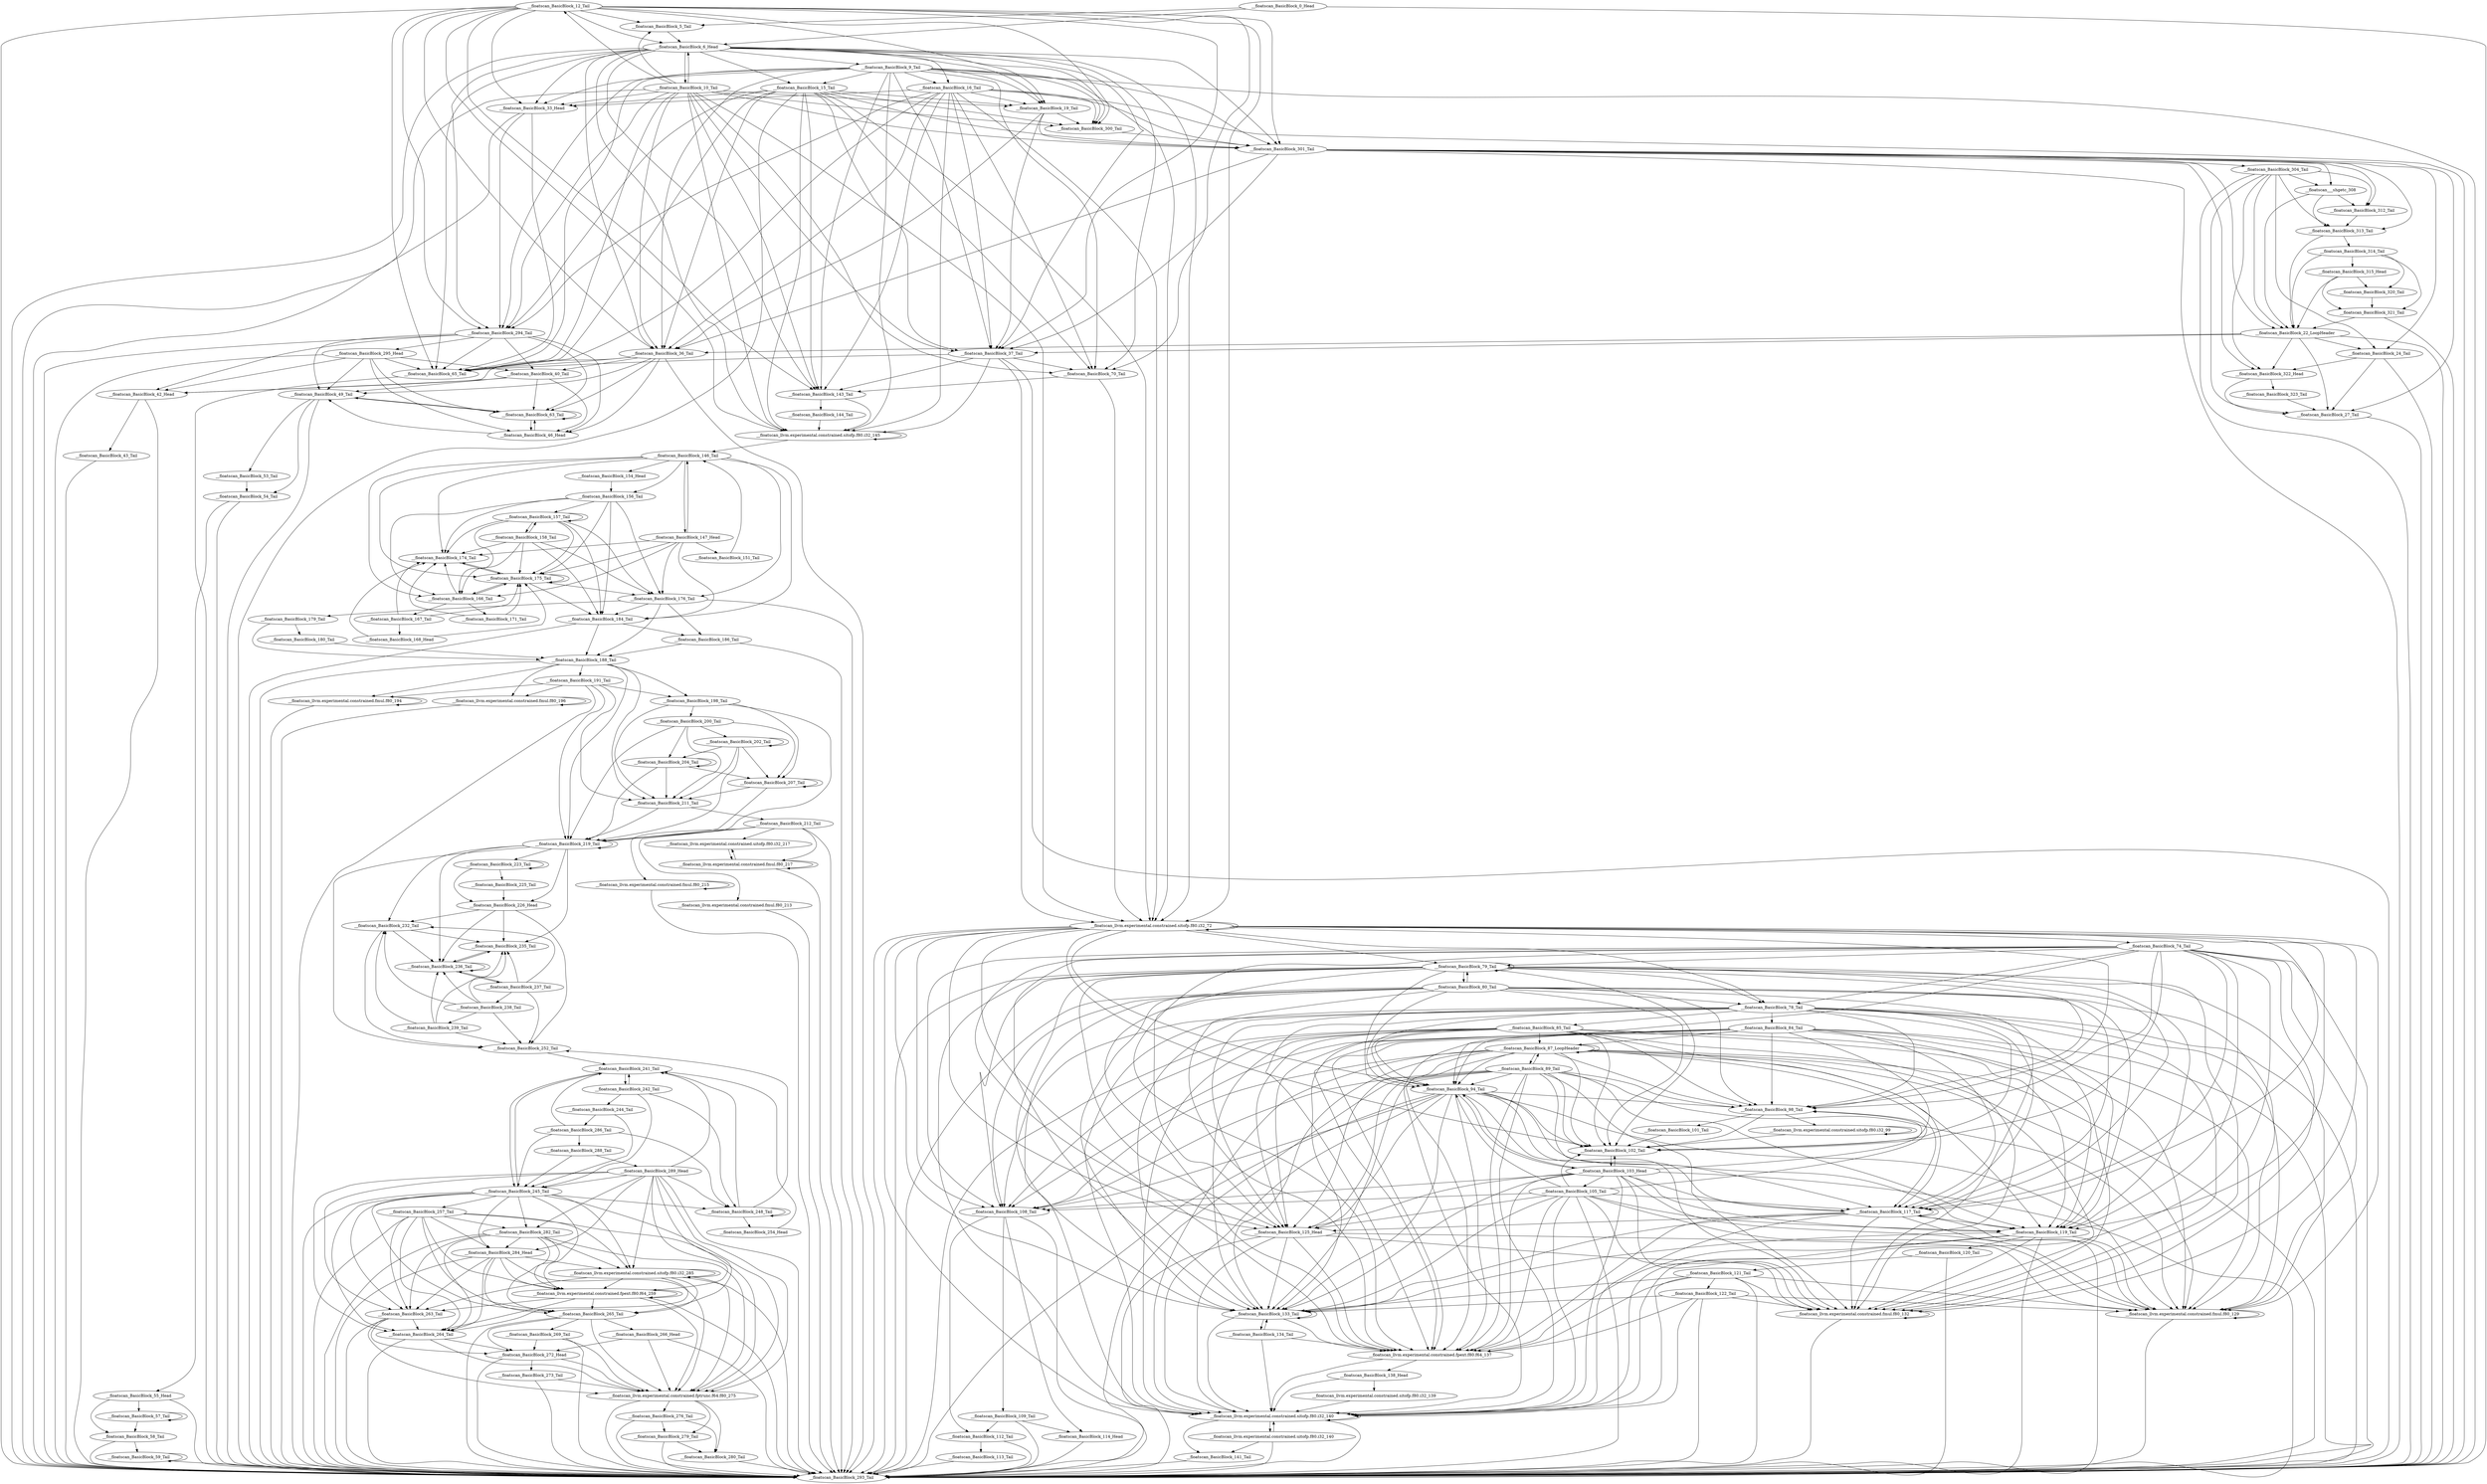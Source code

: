 digraph G {
    "__floatscan_BasicBlock_65_Tail" -> "__floatscan_BasicBlock_293_Tail"
    "__floatscan_llvm.experimental.constrained.sitofp.f80.i32_72" -> "__floatscan_llvm.experimental.constrained.sitofp.f80.i32_72"
    "__floatscan_llvm.experimental.constrained.sitofp.f80.i32_72" -> "__floatscan_llvm.experimental.constrained.fmul.f80_129"
    "__floatscan_llvm.experimental.constrained.sitofp.f80.i32_72" -> "__floatscan_BasicBlock_78_Tail"
    "__floatscan_llvm.experimental.constrained.sitofp.f80.i32_72" -> "__floatscan_BasicBlock_125_Head"
    "__floatscan_llvm.experimental.constrained.sitofp.f80.i32_72" -> "__floatscan_llvm.experimental.constrained.fmul.f80_132"
    "__floatscan_llvm.experimental.constrained.sitofp.f80.i32_72" -> "__floatscan_BasicBlock_94_Tail"
    "__floatscan_llvm.experimental.constrained.sitofp.f80.i32_72" -> "__floatscan_BasicBlock_119_Tail"
    "__floatscan_llvm.experimental.constrained.sitofp.f80.i32_72" -> "__floatscan_BasicBlock_74_Tail"
    "__floatscan_llvm.experimental.constrained.sitofp.f80.i32_72" -> "__floatscan_BasicBlock_117_Tail"
    "__floatscan_llvm.experimental.constrained.sitofp.f80.i32_72" -> "__floatscan_BasicBlock_98_Tail"
    "__floatscan_llvm.experimental.constrained.sitofp.f80.i32_72" -> "__floatscan_BasicBlock_102_Tail"
    "__floatscan_llvm.experimental.constrained.sitofp.f80.i32_72" -> "__floatscan_llvm.experimental.constrained.sitofp.f80.i32_140"
    "__floatscan_llvm.experimental.constrained.sitofp.f80.i32_72" -> "__floatscan_BasicBlock_293_Tail"
    "__floatscan_llvm.experimental.constrained.sitofp.f80.i32_72" -> "__floatscan_BasicBlock_133_Tail"
    "__floatscan_llvm.experimental.constrained.sitofp.f80.i32_72" -> "__floatscan_BasicBlock_108_Tail"
    "__floatscan_llvm.experimental.constrained.sitofp.f80.i32_72" -> "__floatscan_BasicBlock_79_Tail"
    "__floatscan_llvm.experimental.constrained.sitofp.f80.i32_72" -> "__floatscan_llvm.experimental.constrained.fpext.f80.f64_137"
    "__floatscan_BasicBlock_70_Tail" -> "__floatscan_llvm.experimental.constrained.sitofp.f80.i32_72"
    "__floatscan_BasicBlock_70_Tail" -> "__floatscan_BasicBlock_143_Tail"
    "__floatscan_llvm.experimental.constrained.fmul.f80_129" -> "__floatscan_llvm.experimental.constrained.fmul.f80_129"
    "__floatscan_llvm.experimental.constrained.fmul.f80_129" -> "__floatscan_BasicBlock_293_Tail"
    "__floatscan_llvm.experimental.constrained.uitofp.f80.i32_217" -> "__floatscan_llvm.experimental.constrained.fmul.f80_217"
    "__floatscan_llvm.experimental.constrained.fmul.f80_217" -> "__floatscan_llvm.experimental.constrained.uitofp.f80.i32_217"
    "__floatscan_llvm.experimental.constrained.fmul.f80_217" -> "__floatscan_llvm.experimental.constrained.fmul.f80_217"
    "__floatscan_llvm.experimental.constrained.fmul.f80_217" -> "__floatscan_BasicBlock_293_Tail"
    "__floatscan_BasicBlock_232_Tail" -> "__floatscan_BasicBlock_235_Tail"
    "__floatscan_BasicBlock_232_Tail" -> "__floatscan_BasicBlock_252_Tail"
    "__floatscan_BasicBlock_232_Tail" -> "__floatscan_BasicBlock_236_Tail"
    "__floatscan_BasicBlock_78_Tail" -> "__floatscan_llvm.experimental.constrained.fmul.f80_129"
    "__floatscan_BasicBlock_78_Tail" -> "__floatscan_BasicBlock_125_Head"
    "__floatscan_BasicBlock_78_Tail" -> "__floatscan_llvm.experimental.constrained.fmul.f80_132"
    "__floatscan_BasicBlock_78_Tail" -> "__floatscan_BasicBlock_94_Tail"
    "__floatscan_BasicBlock_78_Tail" -> "__floatscan_BasicBlock_119_Tail"
    "__floatscan_BasicBlock_78_Tail" -> "__floatscan_BasicBlock_117_Tail"
    "__floatscan_BasicBlock_78_Tail" -> "__floatscan_BasicBlock_98_Tail"
    "__floatscan_BasicBlock_78_Tail" -> "__floatscan_BasicBlock_102_Tail"
    "__floatscan_BasicBlock_78_Tail" -> "__floatscan_llvm.experimental.constrained.sitofp.f80.i32_140"
    "__floatscan_BasicBlock_78_Tail" -> "__floatscan_BasicBlock_293_Tail"
    "__floatscan_BasicBlock_78_Tail" -> "__floatscan_BasicBlock_133_Tail"
    "__floatscan_BasicBlock_78_Tail" -> "__floatscan_BasicBlock_84_Tail"
    "__floatscan_BasicBlock_78_Tail" -> "__floatscan_BasicBlock_85_Tail"
    "__floatscan_BasicBlock_78_Tail" -> "__floatscan_BasicBlock_108_Tail"
    "__floatscan_BasicBlock_78_Tail" -> "__floatscan_llvm.experimental.constrained.fpext.f80.f64_137"
    "__floatscan_llvm.experimental.constrained.sitofp.f80.i32_285" -> "__floatscan_llvm.experimental.constrained.sitofp.f80.i32_285"
    "__floatscan_llvm.experimental.constrained.sitofp.f80.i32_285" -> "__floatscan_llvm.experimental.constrained.fpext.f80.f64_259"
    "__floatscan_llvm.experimental.constrained.sitofp.f80.i32_285" -> "__floatscan_BasicBlock_293_Tail"
    "__floatscan_llvm.experimental.constrained.sitofp.f80.i32_285" -> "__floatscan_BasicBlock_263_Tail"
    "__floatscan_llvm.experimental.constrained.sitofp.f80.i32_285" -> "__floatscan_BasicBlock_264_Tail"
    "__floatscan_llvm.experimental.constrained.sitofp.f80.i32_285" -> "__floatscan_BasicBlock_265_Tail"
    "__floatscan_llvm.experimental.constrained.sitofp.f80.i32_285" -> "__floatscan_llvm.experimental.constrained.fptrunc.f64.f80_275"
    "__floatscan_BasicBlock_53_Tail" -> "__floatscan_BasicBlock_54_Tail"
    "__floatscan_BasicBlock_219_Tail" -> "__floatscan_BasicBlock_232_Tail"
    "__floatscan_BasicBlock_219_Tail" -> "__floatscan_BasicBlock_219_Tail"
    "__floatscan_BasicBlock_219_Tail" -> "__floatscan_BasicBlock_235_Tail"
    "__floatscan_BasicBlock_219_Tail" -> "__floatscan_BasicBlock_223_Tail"
    "__floatscan_BasicBlock_219_Tail" -> "__floatscan_BasicBlock_252_Tail"
    "__floatscan_BasicBlock_219_Tail" -> "__floatscan_BasicBlock_226_Head"
    "__floatscan_BasicBlock_219_Tail" -> "__floatscan_BasicBlock_236_Tail"
    "__floatscan_BasicBlock_24_Tail" -> "__floatscan_BasicBlock_293_Tail"
    "__floatscan_BasicBlock_24_Tail" -> "__floatscan_BasicBlock_27_Tail"
    "__floatscan_BasicBlock_24_Tail" -> "__floatscan_BasicBlock_322_Head"
    "__floatscan_BasicBlock_273_Tail" -> "__floatscan_BasicBlock_293_Tail"
    "__floatscan_BasicBlock_273_Tail" -> "__floatscan_llvm.experimental.constrained.fptrunc.f64.f80_275"
    "__floatscan_BasicBlock_122_Tail" -> "__floatscan_llvm.experimental.constrained.fmul.f80_129"
    "__floatscan_BasicBlock_122_Tail" -> "__floatscan_llvm.experimental.constrained.fmul.f80_132"
    "__floatscan_BasicBlock_122_Tail" -> "__floatscan_llvm.experimental.constrained.sitofp.f80.i32_140"
    "__floatscan_BasicBlock_122_Tail" -> "__floatscan_BasicBlock_293_Tail"
    "__floatscan_BasicBlock_122_Tail" -> "__floatscan_BasicBlock_133_Tail"
    "__floatscan_BasicBlock_122_Tail" -> "__floatscan_llvm.experimental.constrained.fpext.f80.f64_137"
    "__floatscan_BasicBlock_125_Head" -> "__floatscan_llvm.experimental.constrained.fmul.f80_129"
    "__floatscan_BasicBlock_125_Head" -> "__floatscan_llvm.experimental.constrained.fmul.f80_132"
    "__floatscan_BasicBlock_125_Head" -> "__floatscan_llvm.experimental.constrained.sitofp.f80.i32_140"
    "__floatscan_BasicBlock_125_Head" -> "__floatscan_BasicBlock_293_Tail"
    "__floatscan_BasicBlock_125_Head" -> "__floatscan_BasicBlock_133_Tail"
    "__floatscan_BasicBlock_125_Head" -> "__floatscan_llvm.experimental.constrained.fpext.f80.f64_137"
    "__floatscan_BasicBlock_235_Tail" -> "__floatscan_BasicBlock_236_Tail"
    "__floatscan_BasicBlock_242_Tail" -> "__floatscan_BasicBlock_244_Tail"
    "__floatscan_BasicBlock_242_Tail" -> "__floatscan_BasicBlock_245_Tail"
    "__floatscan_BasicBlock_242_Tail" -> "__floatscan_BasicBlock_241_Tail"
    "__floatscan_BasicBlock_242_Tail" -> "__floatscan_BasicBlock_248_Tail"
    "__floatscan_BasicBlock_244_Tail" -> "__floatscan_BasicBlock_245_Tail"
    "__floatscan_BasicBlock_244_Tail" -> "__floatscan_BasicBlock_286_Tail"
    "__floatscan_BasicBlock_49_Tail" -> "__floatscan_BasicBlock_53_Tail"
    "__floatscan_BasicBlock_49_Tail" -> "__floatscan_BasicBlock_293_Tail"
    "__floatscan_BasicBlock_49_Tail" -> "__floatscan_BasicBlock_63_Tail"
    "__floatscan_BasicBlock_49_Tail" -> "__floatscan_BasicBlock_54_Tail"
    "__floatscan_BasicBlock_171_Tail" -> "__floatscan_BasicBlock_174_Tail"
    "__floatscan_BasicBlock_171_Tail" -> "__floatscan_BasicBlock_175_Tail"
    "__floatscan_BasicBlock_202_Tail" -> "__floatscan_BasicBlock_219_Tail"
    "__floatscan_BasicBlock_202_Tail" -> "__floatscan_BasicBlock_202_Tail"
    "__floatscan_BasicBlock_202_Tail" -> "__floatscan_BasicBlock_211_Tail"
    "__floatscan_BasicBlock_202_Tail" -> "__floatscan_BasicBlock_207_Tail"
    "__floatscan_BasicBlock_202_Tail" -> "__floatscan_BasicBlock_204_Tail"
    "__floatscan_BasicBlock_211_Tail" -> "__floatscan_BasicBlock_219_Tail"
    "__floatscan_BasicBlock_211_Tail" -> "__floatscan_BasicBlock_212_Tail"
    "__floatscan_BasicBlock_280_Tail" -> "__floatscan_BasicBlock_293_Tail"
    "__floatscan_BasicBlock_323_Tail" -> "__floatscan_BasicBlock_27_Tail"
    "__floatscan_BasicBlock_143_Tail" -> "__floatscan_BasicBlock_144_Tail"
    "__floatscan_BasicBlock_143_Tail" -> "__floatscan_llvm.experimental.constrained.sitofp.f80.i32_145"
    "__floatscan_BasicBlock_89_Tail" -> "__floatscan_llvm.experimental.constrained.fmul.f80_129"
    "__floatscan_BasicBlock_89_Tail" -> "__floatscan_BasicBlock_125_Head"
    "__floatscan_BasicBlock_89_Tail" -> "__floatscan_llvm.experimental.constrained.fmul.f80_132"
    "__floatscan_BasicBlock_89_Tail" -> "__floatscan_BasicBlock_94_Tail"
    "__floatscan_BasicBlock_89_Tail" -> "__floatscan_BasicBlock_119_Tail"
    "__floatscan_BasicBlock_89_Tail" -> "__floatscan_BasicBlock_117_Tail"
    "__floatscan_BasicBlock_89_Tail" -> "__floatscan_BasicBlock_98_Tail"
    "__floatscan_BasicBlock_89_Tail" -> "__floatscan_BasicBlock_102_Tail"
    "__floatscan_BasicBlock_89_Tail" -> "__floatscan_llvm.experimental.constrained.sitofp.f80.i32_140"
    "__floatscan_BasicBlock_89_Tail" -> "__floatscan_BasicBlock_293_Tail"
    "__floatscan_BasicBlock_89_Tail" -> "__floatscan_BasicBlock_133_Tail"
    "__floatscan_BasicBlock_89_Tail" -> "__floatscan_BasicBlock_87_LoopHeader"
    "__floatscan_BasicBlock_89_Tail" -> "__floatscan_BasicBlock_108_Tail"
    "__floatscan_BasicBlock_89_Tail" -> "__floatscan_llvm.experimental.constrained.fpext.f80.f64_137"
    "__floatscan_BasicBlock_245_Tail" -> "__floatscan_llvm.experimental.constrained.sitofp.f80.i32_285"
    "__floatscan_BasicBlock_245_Tail" -> "__floatscan_BasicBlock_241_Tail"
    "__floatscan_BasicBlock_245_Tail" -> "__floatscan_llvm.experimental.constrained.fpext.f80.f64_259"
    "__floatscan_BasicBlock_245_Tail" -> "__floatscan_BasicBlock_293_Tail"
    "__floatscan_BasicBlock_245_Tail" -> "__floatscan_BasicBlock_248_Tail"
    "__floatscan_BasicBlock_245_Tail" -> "__floatscan_BasicBlock_263_Tail"
    "__floatscan_BasicBlock_245_Tail" -> "__floatscan_BasicBlock_264_Tail"
    "__floatscan_BasicBlock_245_Tail" -> "__floatscan_BasicBlock_265_Tail"
    "__floatscan_BasicBlock_245_Tail" -> "__floatscan_BasicBlock_282_Tail"
    "__floatscan_BasicBlock_245_Tail" -> "__floatscan_BasicBlock_284_Head"
    "__floatscan_BasicBlock_245_Tail" -> "__floatscan_BasicBlock_257_Tail"
    "__floatscan_BasicBlock_245_Tail" -> "__floatscan_llvm.experimental.constrained.fptrunc.f64.f80_275"
    "__floatscan_BasicBlock_207_Tail" -> "__floatscan_BasicBlock_219_Tail"
    "__floatscan_BasicBlock_207_Tail" -> "__floatscan_BasicBlock_211_Tail"
    "__floatscan_BasicBlock_207_Tail" -> "__floatscan_BasicBlock_207_Tail"
    "__floatscan_llvm.experimental.constrained.fmul.f80_132" -> "__floatscan_llvm.experimental.constrained.fmul.f80_132"
    "__floatscan_llvm.experimental.constrained.fmul.f80_132" -> "__floatscan_BasicBlock_293_Tail"
    "__floatscan_BasicBlock_46_Head" -> "__floatscan_BasicBlock_49_Tail"
    "__floatscan_BasicBlock_46_Head" -> "__floatscan_BasicBlock_63_Tail"
    "__floatscan_BasicBlock_94_Tail" -> "__floatscan_llvm.experimental.constrained.fmul.f80_129"
    "__floatscan_BasicBlock_94_Tail" -> "__floatscan_BasicBlock_125_Head"
    "__floatscan_BasicBlock_94_Tail" -> "__floatscan_llvm.experimental.constrained.fmul.f80_132"
    "__floatscan_BasicBlock_94_Tail" -> "__floatscan_BasicBlock_119_Tail"
    "__floatscan_BasicBlock_94_Tail" -> "__floatscan_BasicBlock_117_Tail"
    "__floatscan_BasicBlock_94_Tail" -> "__floatscan_BasicBlock_98_Tail"
    "__floatscan_BasicBlock_94_Tail" -> "__floatscan_BasicBlock_102_Tail"
    "__floatscan_BasicBlock_94_Tail" -> "__floatscan_BasicBlock_103_Head"
    "__floatscan_BasicBlock_94_Tail" -> "__floatscan_llvm.experimental.constrained.sitofp.f80.i32_140"
    "__floatscan_BasicBlock_94_Tail" -> "__floatscan_BasicBlock_293_Tail"
    "__floatscan_BasicBlock_94_Tail" -> "__floatscan_BasicBlock_133_Tail"
    "__floatscan_BasicBlock_94_Tail" -> "__floatscan_BasicBlock_108_Tail"
    "__floatscan_BasicBlock_94_Tail" -> "__floatscan_llvm.experimental.constrained.fpext.f80.f64_137"
    "__floatscan_BasicBlock_12_Tail" -> "__floatscan_BasicBlock_65_Tail"
    "__floatscan_BasicBlock_12_Tail" -> "__floatscan_llvm.experimental.constrained.sitofp.f80.i32_72"
    "__floatscan_BasicBlock_12_Tail" -> "__floatscan_BasicBlock_70_Tail"
    "__floatscan_BasicBlock_12_Tail" -> "__floatscan_BasicBlock_143_Tail"
    "__floatscan_BasicBlock_12_Tail" -> "__floatscan_BasicBlock_293_Tail"
    "__floatscan_BasicBlock_12_Tail" -> "__floatscan_BasicBlock_294_Tail"
    "__floatscan_BasicBlock_12_Tail" -> "__floatscan_BasicBlock_33_Head"
    "__floatscan_BasicBlock_12_Tail" -> "__floatscan_llvm.experimental.constrained.sitofp.f80.i32_145"
    "__floatscan_BasicBlock_12_Tail" -> "__floatscan_BasicBlock_19_Tail"
    "__floatscan_BasicBlock_12_Tail" -> "__floatscan_BasicBlock_5_Tail"
    "__floatscan_BasicBlock_12_Tail" -> "__floatscan_BasicBlock_6_Head"
    "__floatscan_BasicBlock_12_Tail" -> "__floatscan_BasicBlock_36_Tail"
    "__floatscan_BasicBlock_12_Tail" -> "__floatscan_BasicBlock_37_Tail"
    "__floatscan_BasicBlock_12_Tail" -> "__floatscan_BasicBlock_300_Tail"
    "__floatscan_BasicBlock_12_Tail" -> "__floatscan_BasicBlock_301_Tail"
    "__floatscan_BasicBlock_186_Tail" -> "__floatscan_BasicBlock_293_Tail"
    "__floatscan_BasicBlock_186_Tail" -> "__floatscan_BasicBlock_188_Tail"
    "__floatscan_BasicBlock_154_Head" -> "__floatscan_BasicBlock_156_Tail"
    "__floatscan_BasicBlock_184_Tail" -> "__floatscan_BasicBlock_186_Tail"
    "__floatscan_BasicBlock_184_Tail" -> "__floatscan_BasicBlock_293_Tail"
    "__floatscan_BasicBlock_184_Tail" -> "__floatscan_BasicBlock_188_Tail"
    "__floatscan_BasicBlock_239_Tail" -> "__floatscan_BasicBlock_232_Tail"
    "__floatscan_BasicBlock_239_Tail" -> "__floatscan_BasicBlock_235_Tail"
    "__floatscan_BasicBlock_239_Tail" -> "__floatscan_BasicBlock_252_Tail"
    "__floatscan_BasicBlock_239_Tail" -> "__floatscan_BasicBlock_236_Tail"
    "__floatscan_BasicBlock_241_Tail" -> "__floatscan_BasicBlock_242_Tail"
    "__floatscan_BasicBlock_241_Tail" -> "__floatscan_BasicBlock_245_Tail"
    "__floatscan_BasicBlock_119_Tail" -> "__floatscan_llvm.experimental.constrained.fmul.f80_129"
    "__floatscan_BasicBlock_119_Tail" -> "__floatscan_llvm.experimental.constrained.fmul.f80_132"
    "__floatscan_BasicBlock_119_Tail" -> "__floatscan_llvm.experimental.constrained.sitofp.f80.i32_140"
    "__floatscan_BasicBlock_119_Tail" -> "__floatscan_BasicBlock_293_Tail"
    "__floatscan_BasicBlock_119_Tail" -> "__floatscan_BasicBlock_133_Tail"
    "__floatscan_BasicBlock_119_Tail" -> "__floatscan_BasicBlock_120_Tail"
    "__floatscan_BasicBlock_119_Tail" -> "__floatscan_llvm.experimental.constrained.fpext.f80.f64_137"
    "__floatscan_BasicBlock_74_Tail" -> "__floatscan_llvm.experimental.constrained.fmul.f80_129"
    "__floatscan_BasicBlock_74_Tail" -> "__floatscan_BasicBlock_78_Tail"
    "__floatscan_BasicBlock_74_Tail" -> "__floatscan_BasicBlock_125_Head"
    "__floatscan_BasicBlock_74_Tail" -> "__floatscan_llvm.experimental.constrained.fmul.f80_132"
    "__floatscan_BasicBlock_74_Tail" -> "__floatscan_BasicBlock_94_Tail"
    "__floatscan_BasicBlock_74_Tail" -> "__floatscan_BasicBlock_119_Tail"
    "__floatscan_BasicBlock_74_Tail" -> "__floatscan_BasicBlock_117_Tail"
    "__floatscan_BasicBlock_74_Tail" -> "__floatscan_BasicBlock_98_Tail"
    "__floatscan_BasicBlock_74_Tail" -> "__floatscan_BasicBlock_102_Tail"
    "__floatscan_BasicBlock_74_Tail" -> "__floatscan_llvm.experimental.constrained.sitofp.f80.i32_140"
    "__floatscan_BasicBlock_74_Tail" -> "__floatscan_BasicBlock_293_Tail"
    "__floatscan_BasicBlock_74_Tail" -> "__floatscan_BasicBlock_133_Tail"
    "__floatscan_BasicBlock_74_Tail" -> "__floatscan_BasicBlock_108_Tail"
    "__floatscan_BasicBlock_74_Tail" -> "__floatscan_BasicBlock_79_Tail"
    "__floatscan_BasicBlock_74_Tail" -> "__floatscan_llvm.experimental.constrained.fpext.f80.f64_137"
    "__floatscan_BasicBlock_117_Tail" -> "__floatscan_llvm.experimental.constrained.fmul.f80_129"
    "__floatscan_BasicBlock_117_Tail" -> "__floatscan_BasicBlock_125_Head"
    "__floatscan_BasicBlock_117_Tail" -> "__floatscan_llvm.experimental.constrained.fmul.f80_132"
    "__floatscan_BasicBlock_117_Tail" -> "__floatscan_BasicBlock_119_Tail"
    "__floatscan_BasicBlock_117_Tail" -> "__floatscan_BasicBlock_117_Tail"
    "__floatscan_BasicBlock_117_Tail" -> "__floatscan_llvm.experimental.constrained.sitofp.f80.i32_140"
    "__floatscan_BasicBlock_117_Tail" -> "__floatscan_BasicBlock_293_Tail"
    "__floatscan_BasicBlock_117_Tail" -> "__floatscan_BasicBlock_133_Tail"
    "__floatscan_BasicBlock_117_Tail" -> "__floatscan_llvm.experimental.constrained.fpext.f80.f64_137"
    "__floatscan_BasicBlock_0_Head" -> "__floatscan_BasicBlock_293_Tail"
    "__floatscan_BasicBlock_0_Head" -> "__floatscan_BasicBlock_5_Tail"
    "__floatscan_BasicBlock_0_Head" -> "__floatscan_BasicBlock_6_Head"
    "__floatscan_BasicBlock_105_Tail" -> "__floatscan_llvm.experimental.constrained.fmul.f80_129"
    "__floatscan_BasicBlock_105_Tail" -> "__floatscan_BasicBlock_125_Head"
    "__floatscan_BasicBlock_105_Tail" -> "__floatscan_llvm.experimental.constrained.fmul.f80_132"
    "__floatscan_BasicBlock_105_Tail" -> "__floatscan_BasicBlock_94_Tail"
    "__floatscan_BasicBlock_105_Tail" -> "__floatscan_BasicBlock_119_Tail"
    "__floatscan_BasicBlock_105_Tail" -> "__floatscan_BasicBlock_117_Tail"
    "__floatscan_BasicBlock_105_Tail" -> "__floatscan_BasicBlock_98_Tail"
    "__floatscan_BasicBlock_105_Tail" -> "__floatscan_BasicBlock_102_Tail"
    "__floatscan_BasicBlock_105_Tail" -> "__floatscan_llvm.experimental.constrained.sitofp.f80.i32_140"
    "__floatscan_BasicBlock_105_Tail" -> "__floatscan_BasicBlock_293_Tail"
    "__floatscan_BasicBlock_105_Tail" -> "__floatscan_BasicBlock_133_Tail"
    "__floatscan_BasicBlock_105_Tail" -> "__floatscan_BasicBlock_108_Tail"
    "__floatscan_BasicBlock_105_Tail" -> "__floatscan_llvm.experimental.constrained.fpext.f80.f64_137"
    "__floatscan_BasicBlock_98_Tail" -> "__floatscan_llvm.experimental.constrained.sitofp.f80.i32_99"
    "__floatscan_BasicBlock_98_Tail" -> "__floatscan_BasicBlock_101_Tail"
    "__floatscan_BasicBlock_98_Tail" -> "__floatscan_BasicBlock_102_Tail"
    "__floatscan_llvm.experimental.constrained.sitofp.f80.i32_99" -> "__floatscan_llvm.experimental.constrained.sitofp.f80.i32_99"
    "__floatscan_llvm.experimental.constrained.sitofp.f80.i32_99" -> "__floatscan_BasicBlock_102_Tail"
    "__floatscan_llvm.experimental.constrained.fmul.f80_194" -> "__floatscan_llvm.experimental.constrained.fmul.f80_194"
    "__floatscan_llvm.experimental.constrained.fmul.f80_194" -> "__floatscan_BasicBlock_293_Tail"
    "__floatscan_BasicBlock_304_Tail" -> "__floatscan_BasicBlock_24_Tail"
    "__floatscan_BasicBlock_304_Tail" -> "__floatscan_BasicBlock_293_Tail"
    "__floatscan_BasicBlock_304_Tail" -> "__floatscan_BasicBlock_22_LoopHeader"
    "__floatscan_BasicBlock_304_Tail" -> "__floatscan___shgetc_308"
    "__floatscan_BasicBlock_304_Tail" -> "__floatscan_BasicBlock_312_Tail"
    "__floatscan_BasicBlock_304_Tail" -> "__floatscan_BasicBlock_313_Tail"
    "__floatscan_BasicBlock_304_Tail" -> "__floatscan_BasicBlock_27_Tail"
    "__floatscan_BasicBlock_304_Tail" -> "__floatscan_BasicBlock_322_Head"
    "__floatscan_BasicBlock_101_Tail" -> "__floatscan_BasicBlock_102_Tail"
    "__floatscan_BasicBlock_102_Tail" -> "__floatscan_BasicBlock_103_Head"
    "__floatscan_BasicBlock_103_Head" -> "__floatscan_llvm.experimental.constrained.fmul.f80_129"
    "__floatscan_BasicBlock_103_Head" -> "__floatscan_BasicBlock_125_Head"
    "__floatscan_BasicBlock_103_Head" -> "__floatscan_llvm.experimental.constrained.fmul.f80_132"
    "__floatscan_BasicBlock_103_Head" -> "__floatscan_BasicBlock_94_Tail"
    "__floatscan_BasicBlock_103_Head" -> "__floatscan_BasicBlock_119_Tail"
    "__floatscan_BasicBlock_103_Head" -> "__floatscan_BasicBlock_117_Tail"
    "__floatscan_BasicBlock_103_Head" -> "__floatscan_BasicBlock_105_Tail"
    "__floatscan_BasicBlock_103_Head" -> "__floatscan_BasicBlock_98_Tail"
    "__floatscan_BasicBlock_103_Head" -> "__floatscan_BasicBlock_102_Tail"
    "__floatscan_BasicBlock_103_Head" -> "__floatscan_llvm.experimental.constrained.sitofp.f80.i32_140"
    "__floatscan_BasicBlock_103_Head" -> "__floatscan_BasicBlock_293_Tail"
    "__floatscan_BasicBlock_103_Head" -> "__floatscan_BasicBlock_133_Tail"
    "__floatscan_BasicBlock_103_Head" -> "__floatscan_BasicBlock_108_Tail"
    "__floatscan_BasicBlock_103_Head" -> "__floatscan_llvm.experimental.constrained.fpext.f80.f64_137"
    "__floatscan_BasicBlock_141_Tail" -> "__floatscan_BasicBlock_293_Tail"
    "__floatscan_BasicBlock_15_Tail" -> "__floatscan_BasicBlock_65_Tail"
    "__floatscan_BasicBlock_15_Tail" -> "__floatscan_llvm.experimental.constrained.sitofp.f80.i32_72"
    "__floatscan_BasicBlock_15_Tail" -> "__floatscan_BasicBlock_70_Tail"
    "__floatscan_BasicBlock_15_Tail" -> "__floatscan_BasicBlock_143_Tail"
    "__floatscan_BasicBlock_15_Tail" -> "__floatscan_BasicBlock_293_Tail"
    "__floatscan_BasicBlock_15_Tail" -> "__floatscan_BasicBlock_294_Tail"
    "__floatscan_BasicBlock_15_Tail" -> "__floatscan_BasicBlock_33_Head"
    "__floatscan_BasicBlock_15_Tail" -> "__floatscan_llvm.experimental.constrained.sitofp.f80.i32_145"
    "__floatscan_BasicBlock_15_Tail" -> "__floatscan_BasicBlock_19_Tail"
    "__floatscan_BasicBlock_15_Tail" -> "__floatscan_BasicBlock_36_Tail"
    "__floatscan_BasicBlock_15_Tail" -> "__floatscan_BasicBlock_37_Tail"
    "__floatscan_BasicBlock_15_Tail" -> "__floatscan_BasicBlock_300_Tail"
    "__floatscan_BasicBlock_15_Tail" -> "__floatscan_BasicBlock_301_Tail"
    "__floatscan_BasicBlock_16_Tail" -> "__floatscan_BasicBlock_65_Tail"
    "__floatscan_BasicBlock_16_Tail" -> "__floatscan_llvm.experimental.constrained.sitofp.f80.i32_72"
    "__floatscan_BasicBlock_16_Tail" -> "__floatscan_BasicBlock_70_Tail"
    "__floatscan_BasicBlock_16_Tail" -> "__floatscan_BasicBlock_143_Tail"
    "__floatscan_BasicBlock_16_Tail" -> "__floatscan_BasicBlock_293_Tail"
    "__floatscan_BasicBlock_16_Tail" -> "__floatscan_BasicBlock_294_Tail"
    "__floatscan_BasicBlock_16_Tail" -> "__floatscan_BasicBlock_33_Head"
    "__floatscan_BasicBlock_16_Tail" -> "__floatscan_llvm.experimental.constrained.sitofp.f80.i32_145"
    "__floatscan_BasicBlock_16_Tail" -> "__floatscan_BasicBlock_19_Tail"
    "__floatscan_BasicBlock_16_Tail" -> "__floatscan_BasicBlock_36_Tail"
    "__floatscan_BasicBlock_16_Tail" -> "__floatscan_BasicBlock_37_Tail"
    "__floatscan_BasicBlock_16_Tail" -> "__floatscan_BasicBlock_300_Tail"
    "__floatscan_BasicBlock_16_Tail" -> "__floatscan_BasicBlock_301_Tail"
    "__floatscan_BasicBlock_272_Head" -> "__floatscan_BasicBlock_273_Tail"
    "__floatscan_BasicBlock_272_Head" -> "__floatscan_BasicBlock_293_Tail"
    "__floatscan_BasicBlock_272_Head" -> "__floatscan_llvm.experimental.constrained.fptrunc.f64.f80_275"
    "__floatscan_llvm.experimental.constrained.sitofp.f80.i32_140" -> "__floatscan_BasicBlock_141_Tail"
    "__floatscan_llvm.experimental.constrained.sitofp.f80.i32_140" -> "__floatscan_llvm.experimental.constrained.sitofp.f80.i32_140"
    "__floatscan_llvm.experimental.constrained.sitofp.f80.i32_140" -> "__floatscan_llvm.experimental.constrained.uitofp.f80.i32_140"
    "__floatscan_llvm.experimental.constrained.sitofp.f80.i32_140" -> "__floatscan_BasicBlock_293_Tail"
    "__floatscan_llvm.experimental.constrained.uitofp.f80.i32_140" -> "__floatscan_BasicBlock_141_Tail"
    "__floatscan_llvm.experimental.constrained.uitofp.f80.i32_140" -> "__floatscan_llvm.experimental.constrained.sitofp.f80.i32_140"
    "__floatscan_llvm.experimental.constrained.uitofp.f80.i32_140" -> "__floatscan_BasicBlock_293_Tail"
    "__floatscan_llvm.experimental.constrained.fpext.f80.f64_259" -> "__floatscan_llvm.experimental.constrained.fpext.f80.f64_259"
    "__floatscan_llvm.experimental.constrained.fpext.f80.f64_259" -> "__floatscan_BasicBlock_293_Tail"
    "__floatscan_llvm.experimental.constrained.fpext.f80.f64_259" -> "__floatscan_BasicBlock_263_Tail"
    "__floatscan_llvm.experimental.constrained.fpext.f80.f64_259" -> "__floatscan_BasicBlock_264_Tail"
    "__floatscan_llvm.experimental.constrained.fpext.f80.f64_259" -> "__floatscan_BasicBlock_265_Tail"
    "__floatscan_llvm.experimental.constrained.fpext.f80.f64_259" -> "__floatscan_llvm.experimental.constrained.fptrunc.f64.f80_275"
    "__floatscan_llvm.experimental.constrained.fmul.f80_215" -> "__floatscan_llvm.experimental.constrained.fmul.f80_215"
    "__floatscan_llvm.experimental.constrained.fmul.f80_215" -> "__floatscan_BasicBlock_293_Tail"
    "__floatscan_llvm.experimental.constrained.sitofp.f80.i32_139" -> "__floatscan_llvm.experimental.constrained.sitofp.f80.i32_140"
    "__floatscan_BasicBlock_294_Tail" -> "__floatscan_BasicBlock_65_Tail"
    "__floatscan_BasicBlock_294_Tail" -> "__floatscan_BasicBlock_49_Tail"
    "__floatscan_BasicBlock_294_Tail" -> "__floatscan_BasicBlock_46_Head"
    "__floatscan_BasicBlock_294_Tail" -> "__floatscan_BasicBlock_293_Tail"
    "__floatscan_BasicBlock_294_Tail" -> "__floatscan_BasicBlock_295_Head"
    "__floatscan_BasicBlock_294_Tail" -> "__floatscan_BasicBlock_63_Tail"
    "__floatscan_BasicBlock_294_Tail" -> "__floatscan_BasicBlock_40_Tail"
    "__floatscan_BasicBlock_294_Tail" -> "__floatscan_BasicBlock_42_Head"
    "__floatscan_BasicBlock_295_Head" -> "__floatscan_BasicBlock_65_Tail"
    "__floatscan_BasicBlock_295_Head" -> "__floatscan_BasicBlock_49_Tail"
    "__floatscan_BasicBlock_295_Head" -> "__floatscan_BasicBlock_46_Head"
    "__floatscan_BasicBlock_295_Head" -> "__floatscan_BasicBlock_293_Tail"
    "__floatscan_BasicBlock_295_Head" -> "__floatscan_BasicBlock_63_Tail"
    "__floatscan_BasicBlock_295_Head" -> "__floatscan_BasicBlock_40_Tail"
    "__floatscan_BasicBlock_295_Head" -> "__floatscan_BasicBlock_42_Head"
    "__floatscan_BasicBlock_43_Tail" -> "__floatscan_BasicBlock_293_Tail"
    "__floatscan_BasicBlock_212_Tail" -> "__floatscan_llvm.experimental.constrained.uitofp.f80.i32_217"
    "__floatscan_BasicBlock_212_Tail" -> "__floatscan_llvm.experimental.constrained.fmul.f80_217"
    "__floatscan_BasicBlock_212_Tail" -> "__floatscan_BasicBlock_219_Tail"
    "__floatscan_BasicBlock_212_Tail" -> "__floatscan_llvm.experimental.constrained.fmul.f80_215"
    "__floatscan_BasicBlock_212_Tail" -> "__floatscan_BasicBlock_293_Tail"
    "__floatscan_BasicBlock_212_Tail" -> "__floatscan_llvm.experimental.constrained.fmul.f80_213"
    "__floatscan_llvm.experimental.constrained.fmul.f80_213" -> "__floatscan_BasicBlock_293_Tail"
    "__floatscan_BasicBlock_57_Tail" -> "__floatscan_BasicBlock_57_Tail"
    "__floatscan_BasicBlock_57_Tail" -> "__floatscan_BasicBlock_58_Tail"
    "__floatscan_BasicBlock_58_Tail" -> "__floatscan_BasicBlock_293_Tail"
    "__floatscan_BasicBlock_58_Tail" -> "__floatscan_BasicBlock_59_Tail"
    "__floatscan_BasicBlock_204_Tail" -> "__floatscan_BasicBlock_219_Tail"
    "__floatscan_BasicBlock_204_Tail" -> "__floatscan_BasicBlock_211_Tail"
    "__floatscan_BasicBlock_204_Tail" -> "__floatscan_BasicBlock_207_Tail"
    "__floatscan_BasicBlock_204_Tail" -> "__floatscan_BasicBlock_204_Tail"
    "__floatscan_BasicBlock_33_Head" -> "__floatscan_BasicBlock_65_Tail"
    "__floatscan_BasicBlock_33_Head" -> "__floatscan_BasicBlock_293_Tail"
    "__floatscan_BasicBlock_33_Head" -> "__floatscan_BasicBlock_294_Tail"
    "__floatscan_BasicBlock_63_Tail" -> "__floatscan_BasicBlock_49_Tail"
    "__floatscan_BasicBlock_63_Tail" -> "__floatscan_BasicBlock_46_Head"
    "__floatscan_BasicBlock_63_Tail" -> "__floatscan_BasicBlock_63_Tail"
    "__floatscan_BasicBlock_174_Tail" -> "__floatscan_BasicBlock_175_Tail"
    "__floatscan_BasicBlock_175_Tail" -> "__floatscan_BasicBlock_184_Tail"
    "__floatscan_BasicBlock_175_Tail" -> "__floatscan_BasicBlock_174_Tail"
    "__floatscan_BasicBlock_175_Tail" -> "__floatscan_BasicBlock_175_Tail"
    "__floatscan_BasicBlock_175_Tail" -> "__floatscan_BasicBlock_176_Tail"
    "__floatscan_BasicBlock_175_Tail" -> "__floatscan_BasicBlock_166_Tail"
    "__floatscan_BasicBlock_248_Tail" -> "__floatscan_BasicBlock_241_Tail"
    "__floatscan_BasicBlock_248_Tail" -> "__floatscan_BasicBlock_248_Tail"
    "__floatscan_BasicBlock_248_Tail" -> "__floatscan_BasicBlock_252_Tail"
    "__floatscan_BasicBlock_248_Tail" -> "__floatscan_BasicBlock_254_Head"
    "__floatscan_BasicBlock_134_Tail" -> "__floatscan_llvm.experimental.constrained.sitofp.f80.i32_140"
    "__floatscan_BasicBlock_134_Tail" -> "__floatscan_BasicBlock_133_Tail"
    "__floatscan_BasicBlock_134_Tail" -> "__floatscan_llvm.experimental.constrained.fpext.f80.f64_137"
    "__floatscan_BasicBlock_223_Tail" -> "__floatscan_BasicBlock_223_Tail"
    "__floatscan_BasicBlock_223_Tail" -> "__floatscan_BasicBlock_225_Tail"
    "__floatscan_BasicBlock_223_Tail" -> "__floatscan_BasicBlock_226_Head"
    "__floatscan_llvm.experimental.constrained.fmul.f80_196" -> "__floatscan_BasicBlock_293_Tail"
    "__floatscan_llvm.experimental.constrained.fmul.f80_196" -> "__floatscan_llvm.experimental.constrained.fmul.f80_196"
    "__floatscan_BasicBlock_133_Tail" -> "__floatscan_llvm.experimental.constrained.sitofp.f80.i32_140"
    "__floatscan_BasicBlock_133_Tail" -> "__floatscan_BasicBlock_134_Tail"
    "__floatscan_BasicBlock_133_Tail" -> "__floatscan_BasicBlock_133_Tail"
    "__floatscan_BasicBlock_133_Tail" -> "__floatscan_llvm.experimental.constrained.fpext.f80.f64_137"
    "__floatscan_BasicBlock_198_Tail" -> "__floatscan_BasicBlock_219_Tail"
    "__floatscan_BasicBlock_198_Tail" -> "__floatscan_BasicBlock_211_Tail"
    "__floatscan_BasicBlock_198_Tail" -> "__floatscan_BasicBlock_207_Tail"
    "__floatscan_BasicBlock_198_Tail" -> "__floatscan_BasicBlock_200_Tail"
    "__floatscan_BasicBlock_200_Tail" -> "__floatscan_BasicBlock_219_Tail"
    "__floatscan_BasicBlock_200_Tail" -> "__floatscan_BasicBlock_202_Tail"
    "__floatscan_BasicBlock_200_Tail" -> "__floatscan_BasicBlock_211_Tail"
    "__floatscan_BasicBlock_200_Tail" -> "__floatscan_BasicBlock_207_Tail"
    "__floatscan_BasicBlock_200_Tail" -> "__floatscan_BasicBlock_204_Tail"
    "__floatscan_BasicBlock_279_Tail" -> "__floatscan_BasicBlock_280_Tail"
    "__floatscan_BasicBlock_279_Tail" -> "__floatscan_BasicBlock_293_Tail"
    "__floatscan_BasicBlock_22_LoopHeader" -> "__floatscan_BasicBlock_24_Tail"
    "__floatscan_BasicBlock_22_LoopHeader" -> "__floatscan_BasicBlock_293_Tail"
    "__floatscan_BasicBlock_22_LoopHeader" -> "__floatscan_BasicBlock_27_Tail"
    "__floatscan_BasicBlock_22_LoopHeader" -> "__floatscan_BasicBlock_322_Head"
    "__floatscan_BasicBlock_22_LoopHeader" -> "__floatscan_BasicBlock_36_Tail"
    "__floatscan_BasicBlock_22_LoopHeader" -> "__floatscan_BasicBlock_37_Tail"
    "__floatscan_BasicBlock_40_Tail" -> "__floatscan_BasicBlock_49_Tail"
    "__floatscan_BasicBlock_40_Tail" -> "__floatscan_BasicBlock_46_Head"
    "__floatscan_BasicBlock_40_Tail" -> "__floatscan_BasicBlock_63_Tail"
    "__floatscan_BasicBlock_40_Tail" -> "__floatscan_BasicBlock_42_Head"
    "__floatscan_BasicBlock_87_LoopHeader" -> "__floatscan_llvm.experimental.constrained.fmul.f80_129"
    "__floatscan_BasicBlock_87_LoopHeader" -> "__floatscan_BasicBlock_125_Head"
    "__floatscan_BasicBlock_87_LoopHeader" -> "__floatscan_BasicBlock_89_Tail"
    "__floatscan_BasicBlock_87_LoopHeader" -> "__floatscan_llvm.experimental.constrained.fmul.f80_132"
    "__floatscan_BasicBlock_87_LoopHeader" -> "__floatscan_BasicBlock_94_Tail"
    "__floatscan_BasicBlock_87_LoopHeader" -> "__floatscan_BasicBlock_119_Tail"
    "__floatscan_BasicBlock_87_LoopHeader" -> "__floatscan_BasicBlock_117_Tail"
    "__floatscan_BasicBlock_87_LoopHeader" -> "__floatscan_BasicBlock_98_Tail"
    "__floatscan_BasicBlock_87_LoopHeader" -> "__floatscan_BasicBlock_102_Tail"
    "__floatscan_BasicBlock_87_LoopHeader" -> "__floatscan_llvm.experimental.constrained.sitofp.f80.i32_140"
    "__floatscan_BasicBlock_87_LoopHeader" -> "__floatscan_BasicBlock_293_Tail"
    "__floatscan_BasicBlock_87_LoopHeader" -> "__floatscan_BasicBlock_133_Tail"
    "__floatscan_BasicBlock_87_LoopHeader" -> "__floatscan_BasicBlock_87_LoopHeader"
    "__floatscan_BasicBlock_87_LoopHeader" -> "__floatscan_BasicBlock_108_Tail"
    "__floatscan_BasicBlock_87_LoopHeader" -> "__floatscan_llvm.experimental.constrained.fpext.f80.f64_137"
    "__floatscan_BasicBlock_151_Tail" -> "__floatscan_BasicBlock_146_Tail"
    "__floatscan_BasicBlock_84_Tail" -> "__floatscan_llvm.experimental.constrained.fmul.f80_129"
    "__floatscan_BasicBlock_84_Tail" -> "__floatscan_BasicBlock_125_Head"
    "__floatscan_BasicBlock_84_Tail" -> "__floatscan_llvm.experimental.constrained.fmul.f80_132"
    "__floatscan_BasicBlock_84_Tail" -> "__floatscan_BasicBlock_94_Tail"
    "__floatscan_BasicBlock_84_Tail" -> "__floatscan_BasicBlock_119_Tail"
    "__floatscan_BasicBlock_84_Tail" -> "__floatscan_BasicBlock_117_Tail"
    "__floatscan_BasicBlock_84_Tail" -> "__floatscan_BasicBlock_98_Tail"
    "__floatscan_BasicBlock_84_Tail" -> "__floatscan_BasicBlock_102_Tail"
    "__floatscan_BasicBlock_84_Tail" -> "__floatscan_llvm.experimental.constrained.sitofp.f80.i32_140"
    "__floatscan_BasicBlock_84_Tail" -> "__floatscan_BasicBlock_293_Tail"
    "__floatscan_BasicBlock_84_Tail" -> "__floatscan_BasicBlock_133_Tail"
    "__floatscan_BasicBlock_84_Tail" -> "__floatscan_BasicBlock_87_LoopHeader"
    "__floatscan_BasicBlock_84_Tail" -> "__floatscan_BasicBlock_108_Tail"
    "__floatscan_BasicBlock_84_Tail" -> "__floatscan_llvm.experimental.constrained.fpext.f80.f64_137"
    "__floatscan_BasicBlock_85_Tail" -> "__floatscan_llvm.experimental.constrained.fmul.f80_129"
    "__floatscan_BasicBlock_85_Tail" -> "__floatscan_BasicBlock_125_Head"
    "__floatscan_BasicBlock_85_Tail" -> "__floatscan_llvm.experimental.constrained.fmul.f80_132"
    "__floatscan_BasicBlock_85_Tail" -> "__floatscan_BasicBlock_94_Tail"
    "__floatscan_BasicBlock_85_Tail" -> "__floatscan_BasicBlock_119_Tail"
    "__floatscan_BasicBlock_85_Tail" -> "__floatscan_BasicBlock_117_Tail"
    "__floatscan_BasicBlock_85_Tail" -> "__floatscan_BasicBlock_98_Tail"
    "__floatscan_BasicBlock_85_Tail" -> "__floatscan_BasicBlock_102_Tail"
    "__floatscan_BasicBlock_85_Tail" -> "__floatscan_llvm.experimental.constrained.sitofp.f80.i32_140"
    "__floatscan_BasicBlock_85_Tail" -> "__floatscan_BasicBlock_293_Tail"
    "__floatscan_BasicBlock_85_Tail" -> "__floatscan_BasicBlock_133_Tail"
    "__floatscan_BasicBlock_85_Tail" -> "__floatscan_BasicBlock_87_LoopHeader"
    "__floatscan_BasicBlock_85_Tail" -> "__floatscan_BasicBlock_108_Tail"
    "__floatscan_BasicBlock_85_Tail" -> "__floatscan_llvm.experimental.constrained.fpext.f80.f64_137"
    "__floatscan_BasicBlock_269_Tail" -> "__floatscan_BasicBlock_272_Head"
    "__floatscan_BasicBlock_269_Tail" -> "__floatscan_BasicBlock_293_Tail"
    "__floatscan_BasicBlock_269_Tail" -> "__floatscan_llvm.experimental.constrained.fptrunc.f64.f80_275"
    "__floatscan_BasicBlock_276_Tail" -> "__floatscan_BasicBlock_280_Tail"
    "__floatscan_BasicBlock_276_Tail" -> "__floatscan_BasicBlock_293_Tail"
    "__floatscan_BasicBlock_276_Tail" -> "__floatscan_BasicBlock_279_Tail"
    "__floatscan_BasicBlock_156_Tail" -> "__floatscan_BasicBlock_184_Tail"
    "__floatscan_BasicBlock_156_Tail" -> "__floatscan_BasicBlock_174_Tail"
    "__floatscan_BasicBlock_156_Tail" -> "__floatscan_BasicBlock_175_Tail"
    "__floatscan_BasicBlock_156_Tail" -> "__floatscan_BasicBlock_157_Tail"
    "__floatscan_BasicBlock_156_Tail" -> "__floatscan_BasicBlock_176_Tail"
    "__floatscan_BasicBlock_156_Tail" -> "__floatscan_BasicBlock_166_Tail"
    "__floatscan_BasicBlock_157_Tail" -> "__floatscan_BasicBlock_184_Tail"
    "__floatscan_BasicBlock_157_Tail" -> "__floatscan_BasicBlock_174_Tail"
    "__floatscan_BasicBlock_157_Tail" -> "__floatscan_BasicBlock_175_Tail"
    "__floatscan_BasicBlock_157_Tail" -> "__floatscan_BasicBlock_157_Tail"
    "__floatscan_BasicBlock_157_Tail" -> "__floatscan_BasicBlock_158_Tail"
    "__floatscan_BasicBlock_157_Tail" -> "__floatscan_BasicBlock_176_Tail"
    "__floatscan_BasicBlock_157_Tail" -> "__floatscan_BasicBlock_166_Tail"
    "__floatscan_BasicBlock_158_Tail" -> "__floatscan_BasicBlock_184_Tail"
    "__floatscan_BasicBlock_158_Tail" -> "__floatscan_BasicBlock_174_Tail"
    "__floatscan_BasicBlock_158_Tail" -> "__floatscan_BasicBlock_175_Tail"
    "__floatscan_BasicBlock_158_Tail" -> "__floatscan_BasicBlock_157_Tail"
    "__floatscan_BasicBlock_158_Tail" -> "__floatscan_BasicBlock_176_Tail"
    "__floatscan_BasicBlock_158_Tail" -> "__floatscan_BasicBlock_166_Tail"
    "__floatscan_BasicBlock_176_Tail" -> "__floatscan_BasicBlock_186_Tail"
    "__floatscan_BasicBlock_176_Tail" -> "__floatscan_BasicBlock_184_Tail"
    "__floatscan_BasicBlock_176_Tail" -> "__floatscan_BasicBlock_293_Tail"
    "__floatscan_BasicBlock_176_Tail" -> "__floatscan_BasicBlock_188_Tail"
    "__floatscan_BasicBlock_176_Tail" -> "__floatscan_BasicBlock_179_Tail"
    "__floatscan_BasicBlock_109_Tail" -> "__floatscan_BasicBlock_293_Tail"
    "__floatscan_BasicBlock_109_Tail" -> "__floatscan_BasicBlock_112_Tail"
    "__floatscan_BasicBlock_109_Tail" -> "__floatscan_BasicBlock_114_Head"
    "__floatscan_BasicBlock_263_Tail" -> "__floatscan_BasicBlock_272_Head"
    "__floatscan_BasicBlock_263_Tail" -> "__floatscan_BasicBlock_293_Tail"
    "__floatscan_BasicBlock_263_Tail" -> "__floatscan_BasicBlock_264_Tail"
    "__floatscan_BasicBlock_263_Tail" -> "__floatscan_llvm.experimental.constrained.fptrunc.f64.f80_275"
    "__floatscan_BasicBlock_138_Head" -> "__floatscan_llvm.experimental.constrained.sitofp.f80.i32_140"
    "__floatscan_BasicBlock_138_Head" -> "__floatscan_llvm.experimental.constrained.sitofp.f80.i32_139"
    "__floatscan_BasicBlock_264_Tail" -> "__floatscan_BasicBlock_272_Head"
    "__floatscan_BasicBlock_264_Tail" -> "__floatscan_BasicBlock_293_Tail"
    "__floatscan_BasicBlock_264_Tail" -> "__floatscan_llvm.experimental.constrained.fptrunc.f64.f80_275"
    "__floatscan_BasicBlock_265_Tail" -> "__floatscan_BasicBlock_272_Head"
    "__floatscan_BasicBlock_265_Tail" -> "__floatscan_BasicBlock_293_Tail"
    "__floatscan_BasicBlock_265_Tail" -> "__floatscan_BasicBlock_269_Tail"
    "__floatscan_BasicBlock_265_Tail" -> "__floatscan_BasicBlock_266_Head"
    "__floatscan_BasicBlock_265_Tail" -> "__floatscan_llvm.experimental.constrained.fptrunc.f64.f80_275"
    "__floatscan_BasicBlock_266_Head" -> "__floatscan_BasicBlock_272_Head"
    "__floatscan_BasicBlock_266_Head" -> "__floatscan_BasicBlock_293_Tail"
    "__floatscan_BasicBlock_266_Head" -> "__floatscan_llvm.experimental.constrained.fptrunc.f64.f80_275"
    "__floatscan_BasicBlock_144_Tail" -> "__floatscan_llvm.experimental.constrained.sitofp.f80.i32_145"
    "__floatscan_llvm.experimental.constrained.sitofp.f80.i32_145" -> "__floatscan_llvm.experimental.constrained.sitofp.f80.i32_145"
    "__floatscan_llvm.experimental.constrained.sitofp.f80.i32_145" -> "__floatscan_BasicBlock_146_Tail"
    "__floatscan_BasicBlock_282_Tail" -> "__floatscan_llvm.experimental.constrained.sitofp.f80.i32_285"
    "__floatscan_BasicBlock_282_Tail" -> "__floatscan_llvm.experimental.constrained.fpext.f80.f64_259"
    "__floatscan_BasicBlock_282_Tail" -> "__floatscan_BasicBlock_293_Tail"
    "__floatscan_BasicBlock_282_Tail" -> "__floatscan_BasicBlock_263_Tail"
    "__floatscan_BasicBlock_282_Tail" -> "__floatscan_BasicBlock_264_Tail"
    "__floatscan_BasicBlock_282_Tail" -> "__floatscan_BasicBlock_265_Tail"
    "__floatscan_BasicBlock_282_Tail" -> "__floatscan_BasicBlock_284_Head"
    "__floatscan_BasicBlock_282_Tail" -> "__floatscan_llvm.experimental.constrained.fptrunc.f64.f80_275"
    "__floatscan_BasicBlock_284_Head" -> "__floatscan_llvm.experimental.constrained.sitofp.f80.i32_285"
    "__floatscan_BasicBlock_284_Head" -> "__floatscan_llvm.experimental.constrained.fpext.f80.f64_259"
    "__floatscan_BasicBlock_284_Head" -> "__floatscan_BasicBlock_293_Tail"
    "__floatscan_BasicBlock_284_Head" -> "__floatscan_BasicBlock_263_Tail"
    "__floatscan_BasicBlock_284_Head" -> "__floatscan_BasicBlock_264_Tail"
    "__floatscan_BasicBlock_284_Head" -> "__floatscan_BasicBlock_265_Tail"
    "__floatscan_BasicBlock_284_Head" -> "__floatscan_llvm.experimental.constrained.fptrunc.f64.f80_275"
    "__floatscan___shgetc_308" -> "__floatscan_BasicBlock_22_LoopHeader"
    "__floatscan___shgetc_308" -> "__floatscan_BasicBlock_312_Tail"
    "__floatscan___shgetc_308" -> "__floatscan_BasicBlock_313_Tail"
    "__floatscan_BasicBlock_166_Tail" -> "__floatscan_BasicBlock_171_Tail"
    "__floatscan_BasicBlock_166_Tail" -> "__floatscan_BasicBlock_174_Tail"
    "__floatscan_BasicBlock_166_Tail" -> "__floatscan_BasicBlock_175_Tail"
    "__floatscan_BasicBlock_166_Tail" -> "__floatscan_BasicBlock_167_Tail"
    "__floatscan_BasicBlock_167_Tail" -> "__floatscan_BasicBlock_174_Tail"
    "__floatscan_BasicBlock_167_Tail" -> "__floatscan_BasicBlock_175_Tail"
    "__floatscan_BasicBlock_167_Tail" -> "__floatscan_BasicBlock_168_Head"
    "__floatscan_BasicBlock_168_Head" -> "__floatscan_BasicBlock_174_Tail"
    "__floatscan_BasicBlock_168_Head" -> "__floatscan_BasicBlock_175_Tail"
    "__floatscan_BasicBlock_191_Tail" -> "__floatscan_BasicBlock_219_Tail"
    "__floatscan_BasicBlock_191_Tail" -> "__floatscan_BasicBlock_211_Tail"
    "__floatscan_BasicBlock_191_Tail" -> "__floatscan_llvm.experimental.constrained.fmul.f80_194"
    "__floatscan_BasicBlock_191_Tail" -> "__floatscan_BasicBlock_293_Tail"
    "__floatscan_BasicBlock_191_Tail" -> "__floatscan_llvm.experimental.constrained.fmul.f80_196"
    "__floatscan_BasicBlock_191_Tail" -> "__floatscan_BasicBlock_198_Tail"
    "__floatscan_BasicBlock_252_Tail" -> "__floatscan_BasicBlock_241_Tail"
    "__floatscan_BasicBlock_254_Head" -> "__floatscan_BasicBlock_241_Tail"
    "__floatscan_BasicBlock_312_Tail" -> "__floatscan_BasicBlock_313_Tail"
    "__floatscan_BasicBlock_313_Tail" -> "__floatscan_BasicBlock_22_LoopHeader"
    "__floatscan_BasicBlock_313_Tail" -> "__floatscan_BasicBlock_314_Tail"
    "__floatscan_BasicBlock_314_Tail" -> "__floatscan_BasicBlock_22_LoopHeader"
    "__floatscan_BasicBlock_314_Tail" -> "__floatscan_BasicBlock_315_Head"
    "__floatscan_BasicBlock_314_Tail" -> "__floatscan_BasicBlock_320_Tail"
    "__floatscan_BasicBlock_314_Tail" -> "__floatscan_BasicBlock_321_Tail"
    "__floatscan_BasicBlock_315_Head" -> "__floatscan_BasicBlock_22_LoopHeader"
    "__floatscan_BasicBlock_315_Head" -> "__floatscan_BasicBlock_320_Tail"
    "__floatscan_BasicBlock_315_Head" -> "__floatscan_BasicBlock_321_Tail"
    "__floatscan_BasicBlock_108_Tail" -> "__floatscan_BasicBlock_293_Tail"
    "__floatscan_BasicBlock_108_Tail" -> "__floatscan_BasicBlock_109_Tail"
    "__floatscan_BasicBlock_108_Tail" -> "__floatscan_BasicBlock_112_Tail"
    "__floatscan_BasicBlock_108_Tail" -> "__floatscan_BasicBlock_114_Head"
    "__floatscan_BasicBlock_79_Tail" -> "__floatscan_llvm.experimental.constrained.fmul.f80_129"
    "__floatscan_BasicBlock_79_Tail" -> "__floatscan_BasicBlock_78_Tail"
    "__floatscan_BasicBlock_79_Tail" -> "__floatscan_BasicBlock_125_Head"
    "__floatscan_BasicBlock_79_Tail" -> "__floatscan_llvm.experimental.constrained.fmul.f80_132"
    "__floatscan_BasicBlock_79_Tail" -> "__floatscan_BasicBlock_94_Tail"
    "__floatscan_BasicBlock_79_Tail" -> "__floatscan_BasicBlock_119_Tail"
    "__floatscan_BasicBlock_79_Tail" -> "__floatscan_BasicBlock_117_Tail"
    "__floatscan_BasicBlock_79_Tail" -> "__floatscan_BasicBlock_98_Tail"
    "__floatscan_BasicBlock_79_Tail" -> "__floatscan_BasicBlock_102_Tail"
    "__floatscan_BasicBlock_79_Tail" -> "__floatscan_llvm.experimental.constrained.sitofp.f80.i32_140"
    "__floatscan_BasicBlock_79_Tail" -> "__floatscan_BasicBlock_293_Tail"
    "__floatscan_BasicBlock_79_Tail" -> "__floatscan_BasicBlock_133_Tail"
    "__floatscan_BasicBlock_79_Tail" -> "__floatscan_BasicBlock_108_Tail"
    "__floatscan_BasicBlock_79_Tail" -> "__floatscan_BasicBlock_79_Tail"
    "__floatscan_BasicBlock_79_Tail" -> "__floatscan_BasicBlock_80_Tail"
    "__floatscan_BasicBlock_79_Tail" -> "__floatscan_llvm.experimental.constrained.fpext.f80.f64_137"
    "__floatscan_BasicBlock_80_Tail" -> "__floatscan_llvm.experimental.constrained.fmul.f80_129"
    "__floatscan_BasicBlock_80_Tail" -> "__floatscan_BasicBlock_78_Tail"
    "__floatscan_BasicBlock_80_Tail" -> "__floatscan_BasicBlock_125_Head"
    "__floatscan_BasicBlock_80_Tail" -> "__floatscan_llvm.experimental.constrained.fmul.f80_132"
    "__floatscan_BasicBlock_80_Tail" -> "__floatscan_BasicBlock_94_Tail"
    "__floatscan_BasicBlock_80_Tail" -> "__floatscan_BasicBlock_119_Tail"
    "__floatscan_BasicBlock_80_Tail" -> "__floatscan_BasicBlock_117_Tail"
    "__floatscan_BasicBlock_80_Tail" -> "__floatscan_BasicBlock_98_Tail"
    "__floatscan_BasicBlock_80_Tail" -> "__floatscan_BasicBlock_102_Tail"
    "__floatscan_BasicBlock_80_Tail" -> "__floatscan_llvm.experimental.constrained.sitofp.f80.i32_140"
    "__floatscan_BasicBlock_80_Tail" -> "__floatscan_BasicBlock_293_Tail"
    "__floatscan_BasicBlock_80_Tail" -> "__floatscan_BasicBlock_133_Tail"
    "__floatscan_BasicBlock_80_Tail" -> "__floatscan_BasicBlock_108_Tail"
    "__floatscan_BasicBlock_80_Tail" -> "__floatscan_BasicBlock_79_Tail"
    "__floatscan_BasicBlock_80_Tail" -> "__floatscan_llvm.experimental.constrained.fpext.f80.f64_137"
    "__floatscan_BasicBlock_257_Tail" -> "__floatscan_llvm.experimental.constrained.sitofp.f80.i32_285"
    "__floatscan_BasicBlock_257_Tail" -> "__floatscan_llvm.experimental.constrained.fpext.f80.f64_259"
    "__floatscan_BasicBlock_257_Tail" -> "__floatscan_BasicBlock_293_Tail"
    "__floatscan_BasicBlock_257_Tail" -> "__floatscan_BasicBlock_263_Tail"
    "__floatscan_BasicBlock_257_Tail" -> "__floatscan_BasicBlock_264_Tail"
    "__floatscan_BasicBlock_257_Tail" -> "__floatscan_BasicBlock_265_Tail"
    "__floatscan_BasicBlock_257_Tail" -> "__floatscan_BasicBlock_282_Tail"
    "__floatscan_BasicBlock_257_Tail" -> "__floatscan_BasicBlock_284_Head"
    "__floatscan_BasicBlock_257_Tail" -> "__floatscan_llvm.experimental.constrained.fptrunc.f64.f80_275"
    "__floatscan_llvm.experimental.constrained.fptrunc.f64.f80_275" -> "__floatscan_BasicBlock_280_Tail"
    "__floatscan_llvm.experimental.constrained.fptrunc.f64.f80_275" -> "__floatscan_BasicBlock_293_Tail"
    "__floatscan_llvm.experimental.constrained.fptrunc.f64.f80_275" -> "__floatscan_BasicBlock_279_Tail"
    "__floatscan_llvm.experimental.constrained.fptrunc.f64.f80_275" -> "__floatscan_BasicBlock_276_Tail"
    "__floatscan_BasicBlock_27_Tail" -> "__floatscan_BasicBlock_293_Tail"
    "__floatscan_BasicBlock_120_Tail" -> "__floatscan_BasicBlock_293_Tail"
    "__floatscan_BasicBlock_120_Tail" -> "__floatscan_BasicBlock_121_Tail"
    "__floatscan_BasicBlock_121_Tail" -> "__floatscan_llvm.experimental.constrained.fmul.f80_129"
    "__floatscan_BasicBlock_121_Tail" -> "__floatscan_BasicBlock_122_Tail"
    "__floatscan_BasicBlock_121_Tail" -> "__floatscan_llvm.experimental.constrained.fmul.f80_132"
    "__floatscan_BasicBlock_121_Tail" -> "__floatscan_llvm.experimental.constrained.sitofp.f80.i32_140"
    "__floatscan_BasicBlock_121_Tail" -> "__floatscan_BasicBlock_293_Tail"
    "__floatscan_BasicBlock_121_Tail" -> "__floatscan_BasicBlock_133_Tail"
    "__floatscan_BasicBlock_121_Tail" -> "__floatscan_llvm.experimental.constrained.fpext.f80.f64_137"
    "__floatscan_BasicBlock_225_Tail" -> "__floatscan_BasicBlock_226_Head"
    "__floatscan_BasicBlock_226_Head" -> "__floatscan_BasicBlock_232_Tail"
    "__floatscan_BasicBlock_226_Head" -> "__floatscan_BasicBlock_235_Tail"
    "__floatscan_BasicBlock_226_Head" -> "__floatscan_BasicBlock_252_Tail"
    "__floatscan_BasicBlock_226_Head" -> "__floatscan_BasicBlock_236_Tail"
    "__floatscan_BasicBlock_320_Tail" -> "__floatscan_BasicBlock_321_Tail"
    "__floatscan_BasicBlock_321_Tail" -> "__floatscan_BasicBlock_293_Tail"
    "__floatscan_BasicBlock_321_Tail" -> "__floatscan_BasicBlock_22_LoopHeader"
    "__floatscan_BasicBlock_322_Head" -> "__floatscan_BasicBlock_323_Tail"
    "__floatscan_BasicBlock_322_Head" -> "__floatscan_BasicBlock_27_Tail"
    "__floatscan_BasicBlock_286_Tail" -> "__floatscan_BasicBlock_245_Tail"
    "__floatscan_BasicBlock_286_Tail" -> "__floatscan_BasicBlock_241_Tail"
    "__floatscan_BasicBlock_286_Tail" -> "__floatscan_BasicBlock_248_Tail"
    "__floatscan_BasicBlock_286_Tail" -> "__floatscan_BasicBlock_288_Tail"
    "__floatscan_BasicBlock_288_Tail" -> "__floatscan_BasicBlock_245_Tail"
    "__floatscan_BasicBlock_288_Tail" -> "__floatscan_BasicBlock_289_Head"
    "__floatscan_BasicBlock_289_Head" -> "__floatscan_llvm.experimental.constrained.sitofp.f80.i32_285"
    "__floatscan_BasicBlock_289_Head" -> "__floatscan_BasicBlock_245_Tail"
    "__floatscan_BasicBlock_289_Head" -> "__floatscan_BasicBlock_241_Tail"
    "__floatscan_BasicBlock_289_Head" -> "__floatscan_llvm.experimental.constrained.fpext.f80.f64_259"
    "__floatscan_BasicBlock_289_Head" -> "__floatscan_BasicBlock_293_Tail"
    "__floatscan_BasicBlock_289_Head" -> "__floatscan_BasicBlock_248_Tail"
    "__floatscan_BasicBlock_289_Head" -> "__floatscan_BasicBlock_263_Tail"
    "__floatscan_BasicBlock_289_Head" -> "__floatscan_BasicBlock_264_Tail"
    "__floatscan_BasicBlock_289_Head" -> "__floatscan_BasicBlock_265_Tail"
    "__floatscan_BasicBlock_289_Head" -> "__floatscan_BasicBlock_282_Tail"
    "__floatscan_BasicBlock_289_Head" -> "__floatscan_BasicBlock_284_Head"
    "__floatscan_BasicBlock_289_Head" -> "__floatscan_llvm.experimental.constrained.fptrunc.f64.f80_275"
    "__floatscan_BasicBlock_59_Tail" -> "__floatscan_BasicBlock_293_Tail"
    "__floatscan_BasicBlock_59_Tail" -> "__floatscan_BasicBlock_59_Tail"
    "__floatscan_llvm.experimental.constrained.fpext.f80.f64_137" -> "__floatscan_llvm.experimental.constrained.sitofp.f80.i32_140"
    "__floatscan_llvm.experimental.constrained.fpext.f80.f64_137" -> "__floatscan_BasicBlock_138_Head"
    "__floatscan_BasicBlock_54_Tail" -> "__floatscan_BasicBlock_293_Tail"
    "__floatscan_BasicBlock_54_Tail" -> "__floatscan_BasicBlock_55_Head"
    "__floatscan_BasicBlock_55_Head" -> "__floatscan_BasicBlock_293_Tail"
    "__floatscan_BasicBlock_55_Head" -> "__floatscan_BasicBlock_57_Tail"
    "__floatscan_BasicBlock_55_Head" -> "__floatscan_BasicBlock_58_Tail"
    "__floatscan_BasicBlock_19_Tail" -> "__floatscan_BasicBlock_36_Tail"
    "__floatscan_BasicBlock_19_Tail" -> "__floatscan_BasicBlock_37_Tail"
    "__floatscan_BasicBlock_19_Tail" -> "__floatscan_BasicBlock_300_Tail"
    "__floatscan_BasicBlock_19_Tail" -> "__floatscan_BasicBlock_301_Tail"
    "__floatscan_BasicBlock_188_Tail" -> "__floatscan_BasicBlock_219_Tail"
    "__floatscan_BasicBlock_188_Tail" -> "__floatscan_BasicBlock_211_Tail"
    "__floatscan_BasicBlock_188_Tail" -> "__floatscan_llvm.experimental.constrained.fmul.f80_194"
    "__floatscan_BasicBlock_188_Tail" -> "__floatscan_BasicBlock_293_Tail"
    "__floatscan_BasicBlock_188_Tail" -> "__floatscan_llvm.experimental.constrained.fmul.f80_196"
    "__floatscan_BasicBlock_188_Tail" -> "__floatscan_BasicBlock_198_Tail"
    "__floatscan_BasicBlock_188_Tail" -> "__floatscan_BasicBlock_191_Tail"
    "__floatscan_BasicBlock_236_Tail" -> "__floatscan_BasicBlock_235_Tail"
    "__floatscan_BasicBlock_236_Tail" -> "__floatscan_BasicBlock_236_Tail"
    "__floatscan_BasicBlock_236_Tail" -> "__floatscan_BasicBlock_237_Tail"
    "__floatscan_BasicBlock_237_Tail" -> "__floatscan_BasicBlock_232_Tail"
    "__floatscan_BasicBlock_237_Tail" -> "__floatscan_BasicBlock_235_Tail"
    "__floatscan_BasicBlock_237_Tail" -> "__floatscan_BasicBlock_252_Tail"
    "__floatscan_BasicBlock_237_Tail" -> "__floatscan_BasicBlock_236_Tail"
    "__floatscan_BasicBlock_237_Tail" -> "__floatscan_BasicBlock_238_Tail"
    "__floatscan_BasicBlock_238_Tail" -> "__floatscan_BasicBlock_232_Tail"
    "__floatscan_BasicBlock_238_Tail" -> "__floatscan_BasicBlock_235_Tail"
    "__floatscan_BasicBlock_238_Tail" -> "__floatscan_BasicBlock_239_Tail"
    "__floatscan_BasicBlock_238_Tail" -> "__floatscan_BasicBlock_252_Tail"
    "__floatscan_BasicBlock_238_Tail" -> "__floatscan_BasicBlock_236_Tail"
    "__floatscan_BasicBlock_112_Tail" -> "__floatscan_BasicBlock_293_Tail"
    "__floatscan_BasicBlock_112_Tail" -> "__floatscan_BasicBlock_113_Tail"
    "__floatscan_BasicBlock_113_Tail" -> "__floatscan_BasicBlock_293_Tail"
    "__floatscan_BasicBlock_114_Head" -> "__floatscan_BasicBlock_293_Tail"
    "__floatscan_BasicBlock_146_Tail" -> "__floatscan_BasicBlock_154_Head"
    "__floatscan_BasicBlock_146_Tail" -> "__floatscan_BasicBlock_184_Tail"
    "__floatscan_BasicBlock_146_Tail" -> "__floatscan_BasicBlock_174_Tail"
    "__floatscan_BasicBlock_146_Tail" -> "__floatscan_BasicBlock_175_Tail"
    "__floatscan_BasicBlock_146_Tail" -> "__floatscan_BasicBlock_156_Tail"
    "__floatscan_BasicBlock_146_Tail" -> "__floatscan_BasicBlock_176_Tail"
    "__floatscan_BasicBlock_146_Tail" -> "__floatscan_BasicBlock_166_Tail"
    "__floatscan_BasicBlock_146_Tail" -> "__floatscan_BasicBlock_147_Head"
    "__floatscan_BasicBlock_147_Head" -> "__floatscan_BasicBlock_184_Tail"
    "__floatscan_BasicBlock_147_Head" -> "__floatscan_BasicBlock_174_Tail"
    "__floatscan_BasicBlock_147_Head" -> "__floatscan_BasicBlock_175_Tail"
    "__floatscan_BasicBlock_147_Head" -> "__floatscan_BasicBlock_151_Tail"
    "__floatscan_BasicBlock_147_Head" -> "__floatscan_BasicBlock_176_Tail"
    "__floatscan_BasicBlock_147_Head" -> "__floatscan_BasicBlock_166_Tail"
    "__floatscan_BasicBlock_147_Head" -> "__floatscan_BasicBlock_146_Tail"
    "__floatscan_BasicBlock_179_Tail" -> "__floatscan_BasicBlock_188_Tail"
    "__floatscan_BasicBlock_179_Tail" -> "__floatscan_BasicBlock_180_Tail"
    "__floatscan_BasicBlock_180_Tail" -> "__floatscan_BasicBlock_188_Tail"
    "__floatscan_BasicBlock_42_Head" -> "__floatscan_BasicBlock_293_Tail"
    "__floatscan_BasicBlock_42_Head" -> "__floatscan_BasicBlock_43_Tail"
    "__floatscan_BasicBlock_5_Tail" -> "__floatscan_BasicBlock_6_Head"
    "__floatscan_BasicBlock_6_Head" -> "__floatscan_BasicBlock_65_Tail"
    "__floatscan_BasicBlock_6_Head" -> "__floatscan_llvm.experimental.constrained.sitofp.f80.i32_72"
    "__floatscan_BasicBlock_6_Head" -> "__floatscan_BasicBlock_70_Tail"
    "__floatscan_BasicBlock_6_Head" -> "__floatscan_BasicBlock_143_Tail"
    "__floatscan_BasicBlock_6_Head" -> "__floatscan_BasicBlock_15_Tail"
    "__floatscan_BasicBlock_6_Head" -> "__floatscan_BasicBlock_16_Tail"
    "__floatscan_BasicBlock_6_Head" -> "__floatscan_BasicBlock_293_Tail"
    "__floatscan_BasicBlock_6_Head" -> "__floatscan_BasicBlock_294_Tail"
    "__floatscan_BasicBlock_6_Head" -> "__floatscan_BasicBlock_33_Head"
    "__floatscan_BasicBlock_6_Head" -> "__floatscan_llvm.experimental.constrained.sitofp.f80.i32_145"
    "__floatscan_BasicBlock_6_Head" -> "__floatscan_BasicBlock_19_Tail"
    "__floatscan_BasicBlock_6_Head" -> "__floatscan_BasicBlock_9_Tail"
    "__floatscan_BasicBlock_6_Head" -> "__floatscan_BasicBlock_10_Tail"
    "__floatscan_BasicBlock_6_Head" -> "__floatscan_BasicBlock_36_Tail"
    "__floatscan_BasicBlock_6_Head" -> "__floatscan_BasicBlock_37_Tail"
    "__floatscan_BasicBlock_6_Head" -> "__floatscan_BasicBlock_300_Tail"
    "__floatscan_BasicBlock_6_Head" -> "__floatscan_BasicBlock_301_Tail"
    "__floatscan_BasicBlock_9_Tail" -> "__floatscan_BasicBlock_65_Tail"
    "__floatscan_BasicBlock_9_Tail" -> "__floatscan_llvm.experimental.constrained.sitofp.f80.i32_72"
    "__floatscan_BasicBlock_9_Tail" -> "__floatscan_BasicBlock_70_Tail"
    "__floatscan_BasicBlock_9_Tail" -> "__floatscan_BasicBlock_143_Tail"
    "__floatscan_BasicBlock_9_Tail" -> "__floatscan_BasicBlock_15_Tail"
    "__floatscan_BasicBlock_9_Tail" -> "__floatscan_BasicBlock_16_Tail"
    "__floatscan_BasicBlock_9_Tail" -> "__floatscan_BasicBlock_293_Tail"
    "__floatscan_BasicBlock_9_Tail" -> "__floatscan_BasicBlock_294_Tail"
    "__floatscan_BasicBlock_9_Tail" -> "__floatscan_BasicBlock_33_Head"
    "__floatscan_BasicBlock_9_Tail" -> "__floatscan_llvm.experimental.constrained.sitofp.f80.i32_145"
    "__floatscan_BasicBlock_9_Tail" -> "__floatscan_BasicBlock_19_Tail"
    "__floatscan_BasicBlock_9_Tail" -> "__floatscan_BasicBlock_36_Tail"
    "__floatscan_BasicBlock_9_Tail" -> "__floatscan_BasicBlock_37_Tail"
    "__floatscan_BasicBlock_9_Tail" -> "__floatscan_BasicBlock_300_Tail"
    "__floatscan_BasicBlock_9_Tail" -> "__floatscan_BasicBlock_301_Tail"
    "__floatscan_BasicBlock_10_Tail" -> "__floatscan_BasicBlock_65_Tail"
    "__floatscan_BasicBlock_10_Tail" -> "__floatscan_llvm.experimental.constrained.sitofp.f80.i32_72"
    "__floatscan_BasicBlock_10_Tail" -> "__floatscan_BasicBlock_70_Tail"
    "__floatscan_BasicBlock_10_Tail" -> "__floatscan_BasicBlock_143_Tail"
    "__floatscan_BasicBlock_10_Tail" -> "__floatscan_BasicBlock_12_Tail"
    "__floatscan_BasicBlock_10_Tail" -> "__floatscan_BasicBlock_293_Tail"
    "__floatscan_BasicBlock_10_Tail" -> "__floatscan_BasicBlock_294_Tail"
    "__floatscan_BasicBlock_10_Tail" -> "__floatscan_BasicBlock_33_Head"
    "__floatscan_BasicBlock_10_Tail" -> "__floatscan_llvm.experimental.constrained.sitofp.f80.i32_145"
    "__floatscan_BasicBlock_10_Tail" -> "__floatscan_BasicBlock_19_Tail"
    "__floatscan_BasicBlock_10_Tail" -> "__floatscan_BasicBlock_5_Tail"
    "__floatscan_BasicBlock_10_Tail" -> "__floatscan_BasicBlock_6_Head"
    "__floatscan_BasicBlock_10_Tail" -> "__floatscan_BasicBlock_36_Tail"
    "__floatscan_BasicBlock_10_Tail" -> "__floatscan_BasicBlock_37_Tail"
    "__floatscan_BasicBlock_10_Tail" -> "__floatscan_BasicBlock_300_Tail"
    "__floatscan_BasicBlock_10_Tail" -> "__floatscan_BasicBlock_301_Tail"
    "__floatscan_BasicBlock_36_Tail" -> "__floatscan_BasicBlock_65_Tail"
    "__floatscan_BasicBlock_36_Tail" -> "__floatscan_BasicBlock_49_Tail"
    "__floatscan_BasicBlock_36_Tail" -> "__floatscan_BasicBlock_46_Head"
    "__floatscan_BasicBlock_36_Tail" -> "__floatscan_BasicBlock_293_Tail"
    "__floatscan_BasicBlock_36_Tail" -> "__floatscan_BasicBlock_63_Tail"
    "__floatscan_BasicBlock_36_Tail" -> "__floatscan_BasicBlock_40_Tail"
    "__floatscan_BasicBlock_36_Tail" -> "__floatscan_BasicBlock_42_Head"
    "__floatscan_BasicBlock_37_Tail" -> "__floatscan_BasicBlock_65_Tail"
    "__floatscan_BasicBlock_37_Tail" -> "__floatscan_llvm.experimental.constrained.sitofp.f80.i32_72"
    "__floatscan_BasicBlock_37_Tail" -> "__floatscan_BasicBlock_70_Tail"
    "__floatscan_BasicBlock_37_Tail" -> "__floatscan_BasicBlock_143_Tail"
    "__floatscan_BasicBlock_37_Tail" -> "__floatscan_BasicBlock_293_Tail"
    "__floatscan_BasicBlock_37_Tail" -> "__floatscan_llvm.experimental.constrained.sitofp.f80.i32_145"
    "__floatscan_BasicBlock_300_Tail" -> "__floatscan_BasicBlock_301_Tail"
    "__floatscan_BasicBlock_301_Tail" -> "__floatscan_BasicBlock_24_Tail"
    "__floatscan_BasicBlock_301_Tail" -> "__floatscan_BasicBlock_304_Tail"
    "__floatscan_BasicBlock_301_Tail" -> "__floatscan_BasicBlock_293_Tail"
    "__floatscan_BasicBlock_301_Tail" -> "__floatscan_BasicBlock_22_LoopHeader"
    "__floatscan_BasicBlock_301_Tail" -> "__floatscan___shgetc_308"
    "__floatscan_BasicBlock_301_Tail" -> "__floatscan_BasicBlock_312_Tail"
    "__floatscan_BasicBlock_301_Tail" -> "__floatscan_BasicBlock_313_Tail"
    "__floatscan_BasicBlock_301_Tail" -> "__floatscan_BasicBlock_27_Tail"
    "__floatscan_BasicBlock_301_Tail" -> "__floatscan_BasicBlock_322_Head"
    "__floatscan_BasicBlock_301_Tail" -> "__floatscan_BasicBlock_36_Tail"
    "__floatscan_BasicBlock_301_Tail" -> "__floatscan_BasicBlock_37_Tail"
}
